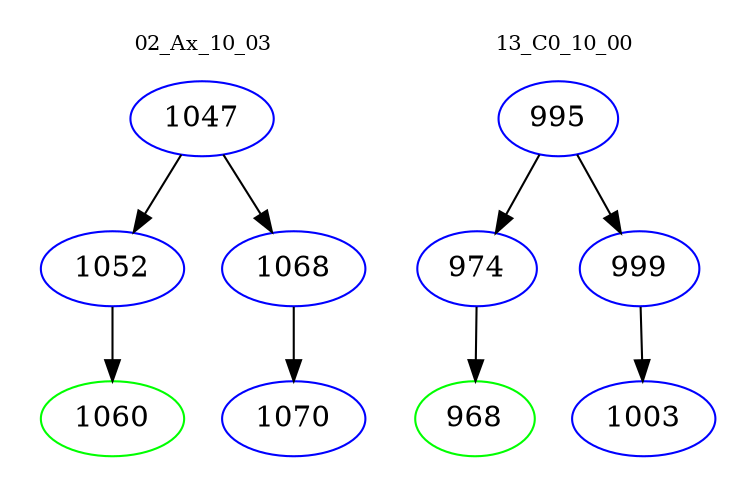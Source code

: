 digraph{
subgraph cluster_0 {
color = white
label = "02_Ax_10_03";
fontsize=10;
T0_1047 [label="1047", color="blue"]
T0_1047 -> T0_1052 [color="black"]
T0_1052 [label="1052", color="blue"]
T0_1052 -> T0_1060 [color="black"]
T0_1060 [label="1060", color="green"]
T0_1047 -> T0_1068 [color="black"]
T0_1068 [label="1068", color="blue"]
T0_1068 -> T0_1070 [color="black"]
T0_1070 [label="1070", color="blue"]
}
subgraph cluster_1 {
color = white
label = "13_C0_10_00";
fontsize=10;
T1_995 [label="995", color="blue"]
T1_995 -> T1_974 [color="black"]
T1_974 [label="974", color="blue"]
T1_974 -> T1_968 [color="black"]
T1_968 [label="968", color="green"]
T1_995 -> T1_999 [color="black"]
T1_999 [label="999", color="blue"]
T1_999 -> T1_1003 [color="black"]
T1_1003 [label="1003", color="blue"]
}
}
